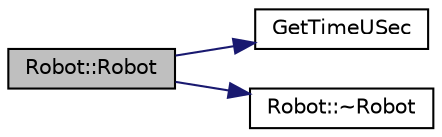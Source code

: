 digraph "Robot::Robot"
{
 // INTERACTIVE_SVG=YES
  edge [fontname="Helvetica",fontsize="10",labelfontname="Helvetica",labelfontsize="10"];
  node [fontname="Helvetica",fontsize="10",shape=record];
  rankdir="LR";
  Node1 [label="Robot::Robot",height=0.2,width=0.4,color="black", fillcolor="grey75", style="filled", fontcolor="black"];
  Node1 -> Node2 [color="midnightblue",fontsize="10",style="solid",fontname="Helvetica"];
  Node2 [label="GetTimeUSec",height=0.2,width=0.4,color="black", fillcolor="white", style="filled",URL="$dd/d45/ssl-vision_2src_2shared_2util_2timer_8h.html#a5a5e96db0e8e488b521f270a575c05bb"];
  Node1 -> Node3 [color="midnightblue",fontsize="10",style="solid",fontname="Helvetica"];
  Node3 [label="Robot::~Robot",height=0.2,width=0.4,color="black", fillcolor="white", style="filled",URL="$d4/d84/class_robot.html#a924320124b09c2f2ac1621aa210d5f38"];
}
